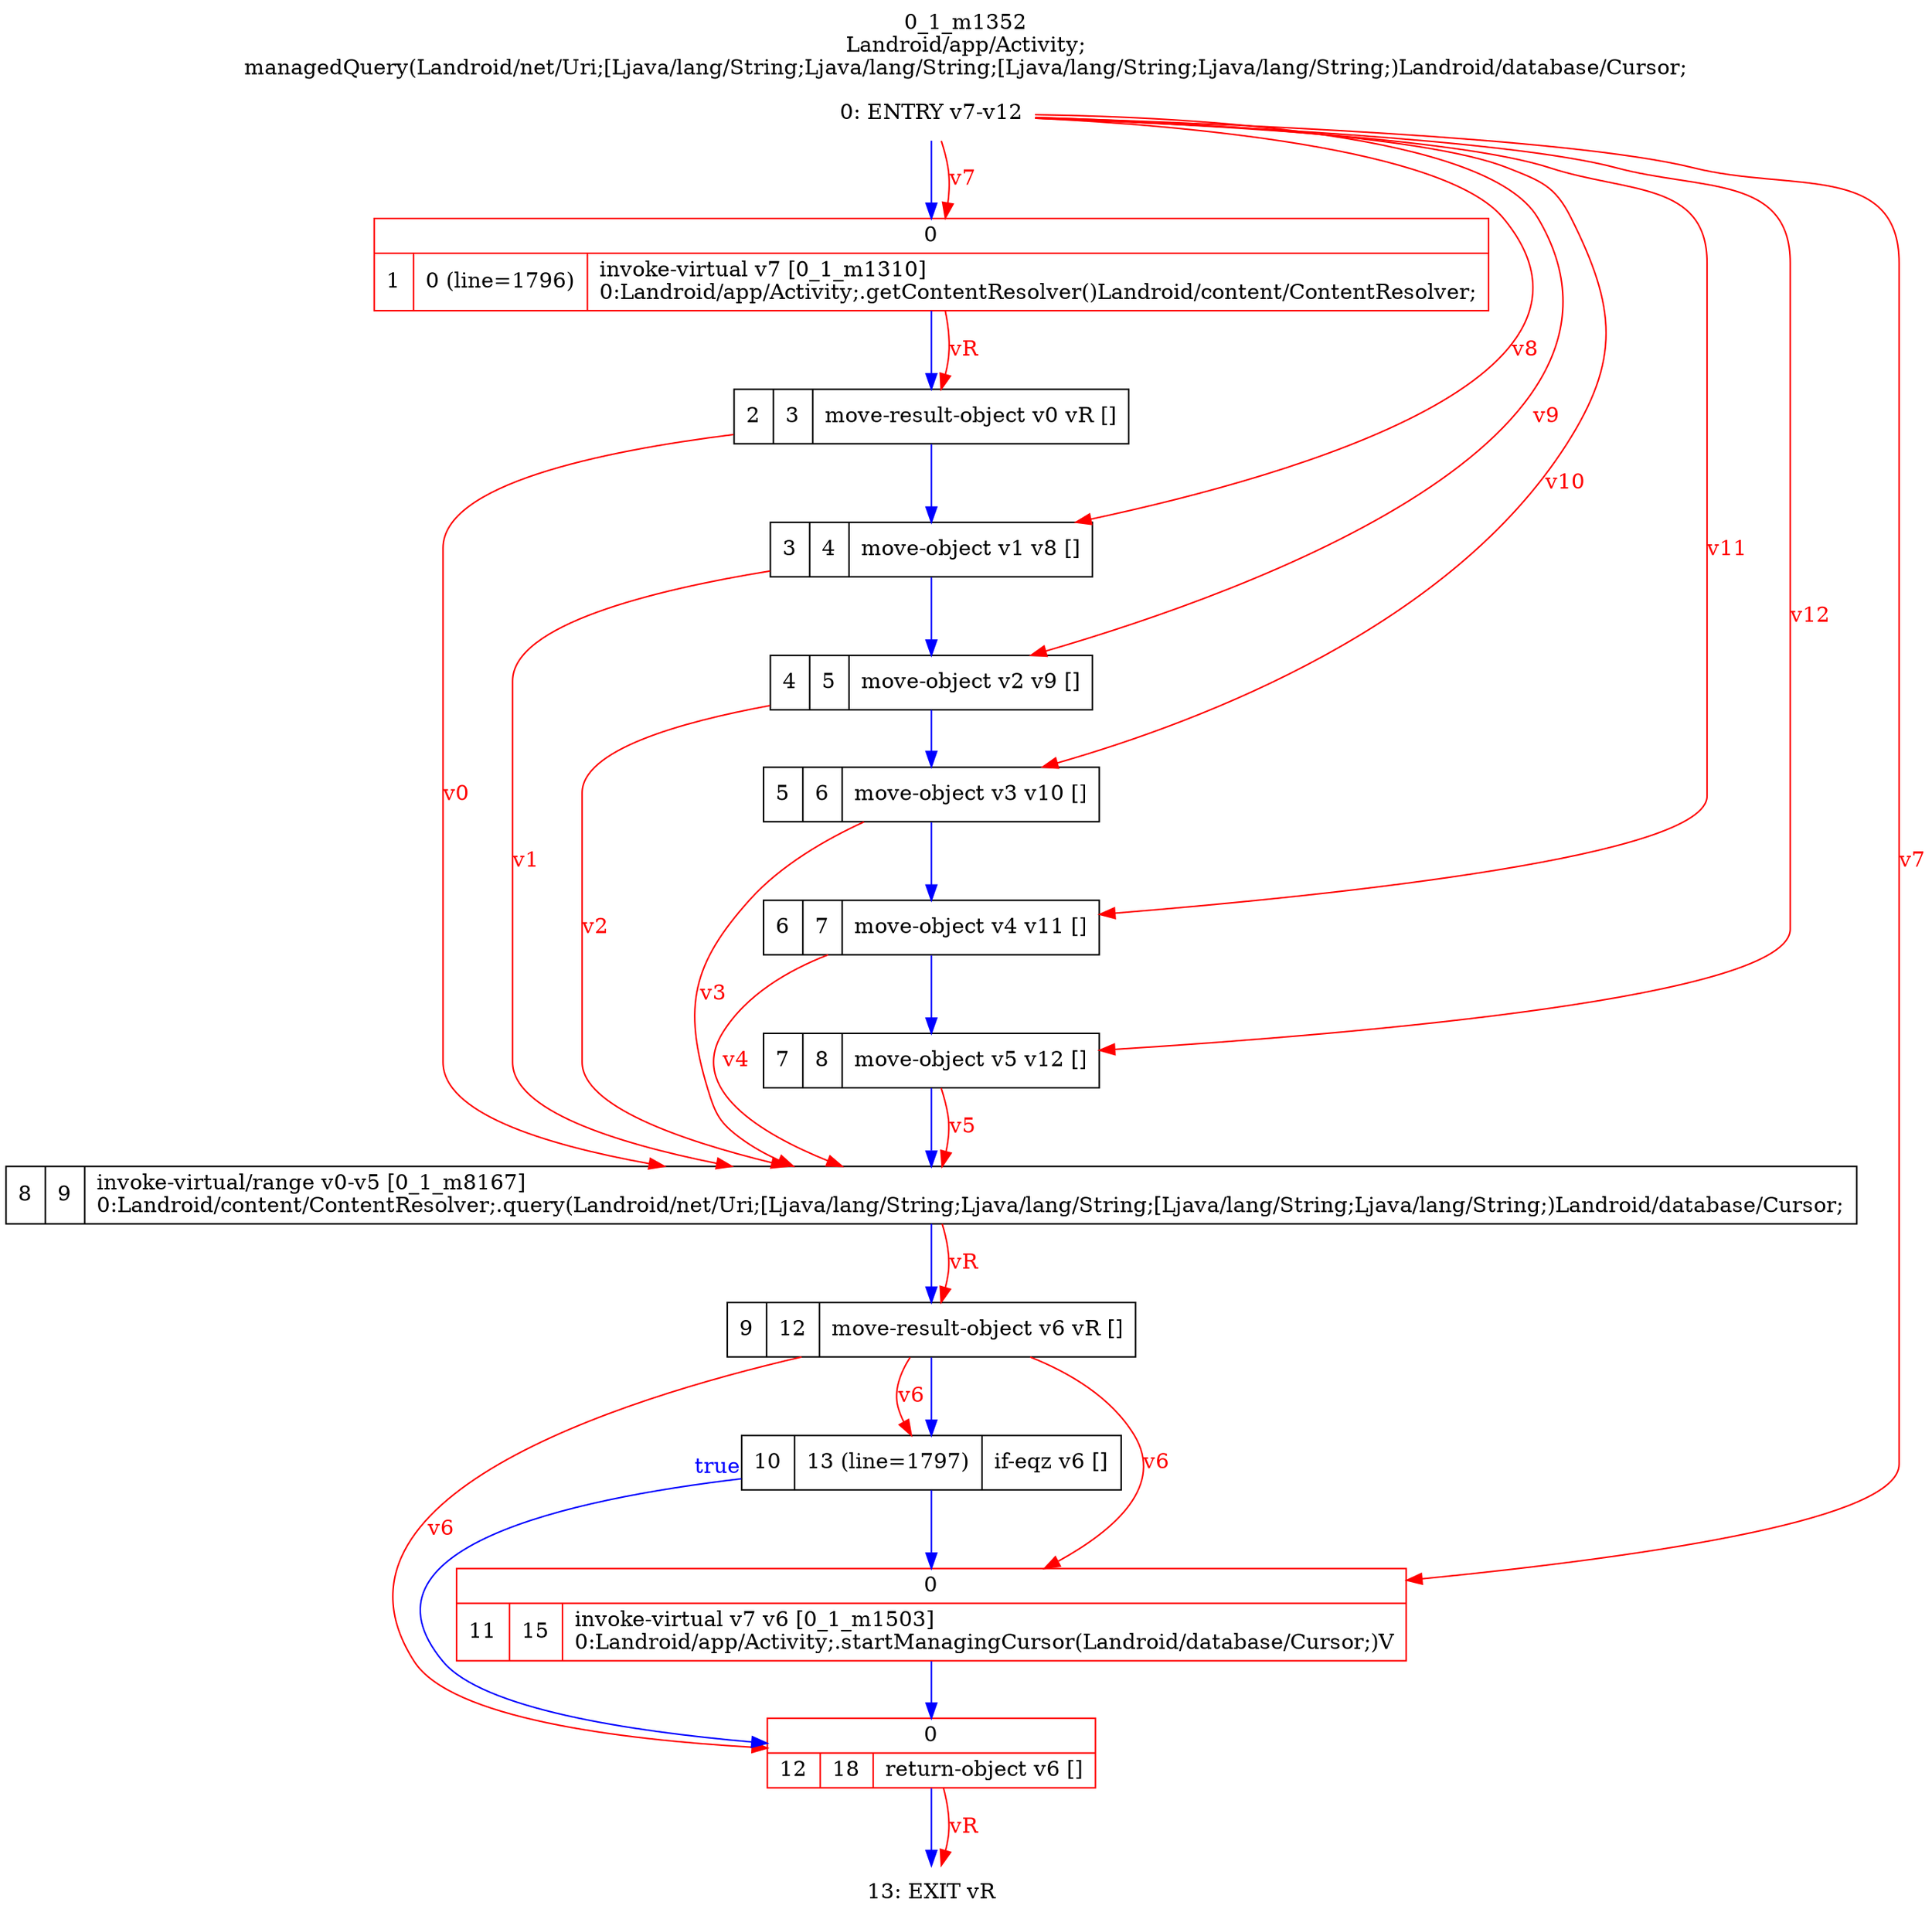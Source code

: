 digraph G {
rankdir=UD;
labelloc=t;
label="0_1_m1352\nLandroid/app/Activity;
managedQuery(Landroid/net/Uri;[Ljava/lang/String;Ljava/lang/String;[Ljava/lang/String;Ljava/lang/String;)Landroid/database/Cursor;";
0[label="0: ENTRY v7-v12",shape=plaintext];
1[label="{0|{1|0 (line=1796)|invoke-virtual v7 [0_1_m1310]\l0:Landroid/app/Activity;.getContentResolver()Landroid/content/ContentResolver;\l}}",shape=record,URL="0_1_m1310.dot", color=red];
2[label="2|3|move-result-object v0 vR []\l",shape=record];
3[label="3|4|move-object v1 v8 []\l",shape=record];
4[label="4|5|move-object v2 v9 []\l",shape=record];
5[label="5|6|move-object v3 v10 []\l",shape=record];
6[label="6|7|move-object v4 v11 []\l",shape=record];
7[label="7|8|move-object v5 v12 []\l",shape=record];
8[label="8|9|invoke-virtual/range v0-v5 [0_1_m8167]\l0:Landroid/content/ContentResolver;.query(Landroid/net/Uri;[Ljava/lang/String;Ljava/lang/String;[Ljava/lang/String;Ljava/lang/String;)Landroid/database/Cursor;\l",shape=record,URL="0_1_m8167.dot"];
9[label="9|12|move-result-object v6 vR []\l",shape=record];
10[label="10|13 (line=1797)|if-eqz v6 []\l",shape=record];
11[label="{0|{11|15|invoke-virtual v7 v6 [0_1_m1503]\l0:Landroid/app/Activity;.startManagingCursor(Landroid/database/Cursor;)V\l}}",shape=record,URL="0_1_m1503.dot", color=red];
12[label="{0|{12|18|return-object v6 []\l}}",shape=record, color=red];
13[label="13: EXIT vR",shape=plaintext];
0->1 [color=blue, fontcolor=blue,weight=100, taillabel=""];
1->2 [color=blue, fontcolor=blue,weight=100, taillabel=""];
2->3 [color=blue, fontcolor=blue,weight=100, taillabel=""];
3->4 [color=blue, fontcolor=blue,weight=100, taillabel=""];
4->5 [color=blue, fontcolor=blue,weight=100, taillabel=""];
5->6 [color=blue, fontcolor=blue,weight=100, taillabel=""];
6->7 [color=blue, fontcolor=blue,weight=100, taillabel=""];
7->8 [color=blue, fontcolor=blue,weight=100, taillabel=""];
8->9 [color=blue, fontcolor=blue,weight=100, taillabel=""];
9->10 [color=blue, fontcolor=blue,weight=100, taillabel=""];
10->12 [color=blue, fontcolor=blue,weight=10, taillabel="true"];
10->11 [color=blue, fontcolor=blue,weight=100, taillabel=""];
11->12 [color=blue, fontcolor=blue,weight=100, taillabel=""];
12->13 [color=blue, fontcolor=blue,weight=100, taillabel=""];
0->1 [color=red, fontcolor=red, label="v7"];
1->2 [color=red, fontcolor=red, label="vR"];
0->3 [color=red, fontcolor=red, label="v8"];
0->4 [color=red, fontcolor=red, label="v9"];
0->5 [color=red, fontcolor=red, label="v10"];
0->6 [color=red, fontcolor=red, label="v11"];
0->7 [color=red, fontcolor=red, label="v12"];
2->8 [color=red, fontcolor=red, label="v0"];
3->8 [color=red, fontcolor=red, label="v1"];
4->8 [color=red, fontcolor=red, label="v2"];
5->8 [color=red, fontcolor=red, label="v3"];
6->8 [color=red, fontcolor=red, label="v4"];
7->8 [color=red, fontcolor=red, label="v5"];
8->9 [color=red, fontcolor=red, label="vR"];
9->10 [color=red, fontcolor=red, label="v6"];
0->11 [color=red, fontcolor=red, label="v7"];
9->11 [color=red, fontcolor=red, label="v6"];
9->12 [color=red, fontcolor=red, label="v6"];
12->13 [color=red, fontcolor=red, label="vR"];
}
